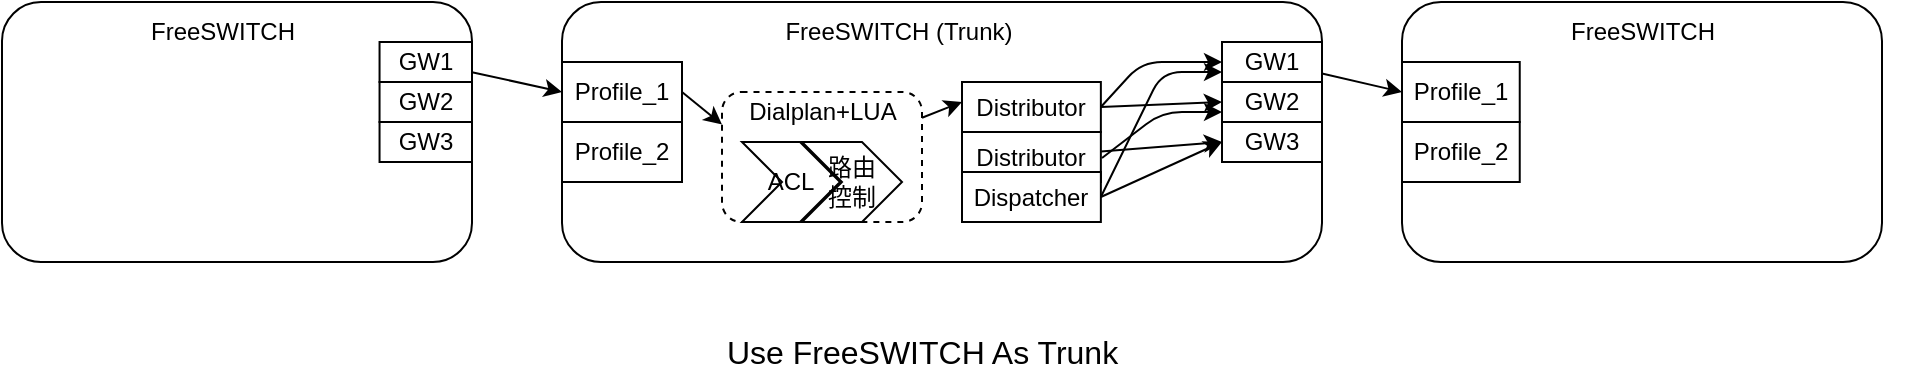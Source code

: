 <mxfile>
    <diagram id="8jhCQ4SDbN-4IpP3P45k" name="Page-1">
        <mxGraphModel dx="1309" dy="834" grid="1" gridSize="10" guides="1" tooltips="1" connect="1" arrows="1" fold="1" page="0" pageScale="1" pageWidth="850" pageHeight="1100" math="0" shadow="0">
            <root>
                <mxCell id="0"/>
                <mxCell id="1" parent="0"/>
                <mxCell id="92" value="" style="group" vertex="1" connectable="0" parent="1">
                    <mxGeometry x="240" y="370" width="960" height="190" as="geometry"/>
                </mxCell>
                <mxCell id="56" value="" style="group" parent="92" vertex="1" connectable="0">
                    <mxGeometry x="700" width="260" height="130" as="geometry"/>
                </mxCell>
                <mxCell id="23" value="" style="rounded=1;whiteSpace=wrap;html=1;" parent="56" vertex="1">
                    <mxGeometry width="240" height="130" as="geometry"/>
                </mxCell>
                <mxCell id="25" value="Profile_1" style="rounded=0;whiteSpace=wrap;html=1;" parent="56" vertex="1">
                    <mxGeometry y="30" width="58.868" height="30" as="geometry"/>
                </mxCell>
                <mxCell id="29" value="Profile_2" style="rounded=0;whiteSpace=wrap;html=1;" parent="56" vertex="1">
                    <mxGeometry y="60" width="58.868" height="30" as="geometry"/>
                </mxCell>
                <mxCell id="39" value="&lt;span style=&quot;&quot;&gt;FreeSWITCH&lt;/span&gt;" style="text;html=1;align=center;verticalAlign=middle;resizable=0;points=[];autosize=1;strokeColor=none;fillColor=none;" parent="56" vertex="1">
                    <mxGeometry x="70.002" width="100" height="30" as="geometry"/>
                </mxCell>
                <mxCell id="40" value="" style="rounded=1;whiteSpace=wrap;html=1;" parent="92" vertex="1">
                    <mxGeometry width="235" height="130" as="geometry"/>
                </mxCell>
                <mxCell id="41" value="&lt;span style=&quot;&quot;&gt;FreeSWITCH&lt;/span&gt;" style="text;html=1;align=center;verticalAlign=middle;resizable=0;points=[];autosize=1;strokeColor=none;fillColor=none;" parent="92" vertex="1">
                    <mxGeometry x="60.004" width="100" height="30" as="geometry"/>
                </mxCell>
                <mxCell id="43" value="GW1" style="rounded=0;whiteSpace=wrap;html=1;" parent="92" vertex="1">
                    <mxGeometry x="188.774" y="20" width="46.226" height="20" as="geometry"/>
                </mxCell>
                <mxCell id="44" value="GW2" style="rounded=0;whiteSpace=wrap;html=1;" parent="92" vertex="1">
                    <mxGeometry x="188.774" y="40" width="46.226" height="20" as="geometry"/>
                </mxCell>
                <mxCell id="45" value="GW3" style="rounded=0;whiteSpace=wrap;html=1;" parent="92" vertex="1">
                    <mxGeometry x="188.774" y="60" width="46.226" height="20" as="geometry"/>
                </mxCell>
                <mxCell id="70" style="edgeStyle=none;html=1;entryX=0;entryY=0.5;entryDx=0;entryDy=0;" parent="92" source="8" target="25" edge="1">
                    <mxGeometry relative="1" as="geometry"/>
                </mxCell>
                <mxCell id="4" value="" style="rounded=1;whiteSpace=wrap;html=1;container=0;" parent="92" vertex="1">
                    <mxGeometry x="280" width="380" height="130" as="geometry"/>
                </mxCell>
                <mxCell id="5" value="&lt;span style=&quot;&quot;&gt;FreeSWITCH (Trunk)&lt;/span&gt;" style="text;html=1;align=center;verticalAlign=middle;resizable=0;points=[];autosize=1;strokeColor=none;fillColor=none;container=0;" parent="92" vertex="1">
                    <mxGeometry x="378.302" width="140" height="30" as="geometry"/>
                </mxCell>
                <mxCell id="7" value="Profile_1" style="rounded=0;whiteSpace=wrap;html=1;container=0;" parent="92" vertex="1">
                    <mxGeometry x="280" y="30" width="60" height="30" as="geometry"/>
                </mxCell>
                <mxCell id="59" style="edgeStyle=none;html=1;entryX=0;entryY=0.5;entryDx=0;entryDy=0;" parent="92" source="43" target="7" edge="1">
                    <mxGeometry relative="1" as="geometry"/>
                </mxCell>
                <mxCell id="11" value="Profile_2" style="rounded=0;whiteSpace=wrap;html=1;container=0;" parent="92" vertex="1">
                    <mxGeometry x="280" y="60" width="60" height="30" as="geometry"/>
                </mxCell>
                <mxCell id="71" value="" style="group" parent="92" vertex="1" connectable="0">
                    <mxGeometry x="610" y="20" width="50" height="60" as="geometry"/>
                </mxCell>
                <mxCell id="8" value="GW1" style="rounded=0;whiteSpace=wrap;html=1;container=0;" parent="71" vertex="1">
                    <mxGeometry width="50.0" height="20" as="geometry"/>
                </mxCell>
                <mxCell id="9" value="GW2" style="rounded=0;whiteSpace=wrap;html=1;container=0;" parent="71" vertex="1">
                    <mxGeometry y="20" width="50.0" height="20" as="geometry"/>
                </mxCell>
                <mxCell id="10" value="GW3" style="rounded=0;whiteSpace=wrap;html=1;container=0;" parent="71" vertex="1">
                    <mxGeometry y="40" width="50.0" height="20" as="geometry"/>
                </mxCell>
                <mxCell id="72" value="" style="group" parent="92" vertex="1" connectable="0">
                    <mxGeometry x="480" y="40" width="69.43" height="70" as="geometry"/>
                </mxCell>
                <mxCell id="13" value="Distributor" style="rounded=0;whiteSpace=wrap;html=1;container=0;" parent="72" vertex="1">
                    <mxGeometry width="69.43" height="25" as="geometry"/>
                </mxCell>
                <mxCell id="14" value="Distributor" style="rounded=0;whiteSpace=wrap;html=1;container=0;" parent="72" vertex="1">
                    <mxGeometry y="25" width="69.43" height="25" as="geometry"/>
                </mxCell>
                <mxCell id="15" value="Dispatcher" style="rounded=0;whiteSpace=wrap;html=1;container=0;" parent="72" vertex="1">
                    <mxGeometry y="45" width="69.43" height="25" as="geometry"/>
                </mxCell>
                <mxCell id="16" style="edgeStyle=none;html=1;exitX=1;exitY=0.5;exitDx=0;exitDy=0;entryX=0;entryY=0.5;entryDx=0;entryDy=0;" parent="92" source="13" target="8" edge="1">
                    <mxGeometry relative="1" as="geometry">
                        <Array as="points">
                            <mxPoint x="570" y="30"/>
                        </Array>
                    </mxGeometry>
                </mxCell>
                <mxCell id="17" style="edgeStyle=none;html=1;exitX=1;exitY=0.5;exitDx=0;exitDy=0;entryX=0;entryY=0.5;entryDx=0;entryDy=0;" parent="92" source="13" target="9" edge="1">
                    <mxGeometry relative="1" as="geometry"/>
                </mxCell>
                <mxCell id="20" style="edgeStyle=none;html=1;entryX=0;entryY=0.5;entryDx=0;entryDy=0;" parent="92" source="14" target="10" edge="1">
                    <mxGeometry relative="1" as="geometry"/>
                </mxCell>
                <mxCell id="21" style="edgeStyle=none;html=1;entryX=0;entryY=0.75;entryDx=0;entryDy=0;exitX=1;exitY=0.5;exitDx=0;exitDy=0;" parent="92" source="15" target="8" edge="1">
                    <mxGeometry relative="1" as="geometry">
                        <Array as="points">
                            <mxPoint x="580" y="35"/>
                        </Array>
                    </mxGeometry>
                </mxCell>
                <mxCell id="22" style="edgeStyle=none;html=1;exitX=1;exitY=0.5;exitDx=0;exitDy=0;entryX=0;entryY=0.5;entryDx=0;entryDy=0;" parent="92" source="15" target="10" edge="1">
                    <mxGeometry relative="1" as="geometry"/>
                </mxCell>
                <mxCell id="73" style="edgeStyle=none;html=1;entryX=0;entryY=0.75;entryDx=0;entryDy=0;" parent="92" target="9" edge="1">
                    <mxGeometry relative="1" as="geometry">
                        <mxPoint x="550" y="78" as="sourcePoint"/>
                        <Array as="points">
                            <mxPoint x="580" y="55"/>
                        </Array>
                    </mxGeometry>
                </mxCell>
                <mxCell id="86" style="edgeStyle=none;html=1;" parent="92" source="75" edge="1">
                    <mxGeometry relative="1" as="geometry">
                        <mxPoint x="480" y="50" as="targetPoint"/>
                    </mxGeometry>
                </mxCell>
                <mxCell id="75" value="" style="rounded=1;whiteSpace=wrap;html=1;dashed=1;" parent="92" vertex="1">
                    <mxGeometry x="360" y="45" width="100" height="65" as="geometry"/>
                </mxCell>
                <mxCell id="84" style="edgeStyle=none;html=1;exitX=1;exitY=0.5;exitDx=0;exitDy=0;entryX=0;entryY=0.25;entryDx=0;entryDy=0;" parent="92" source="7" target="75" edge="1">
                    <mxGeometry relative="1" as="geometry"/>
                </mxCell>
                <mxCell id="76" value="Dialplan+LUA" style="text;html=1;align=center;verticalAlign=middle;resizable=0;points=[];autosize=1;strokeColor=none;fillColor=none;" parent="92" vertex="1">
                    <mxGeometry x="360" y="40" width="100" height="30" as="geometry"/>
                </mxCell>
                <mxCell id="80" value="" style="group" parent="92" vertex="1" connectable="0">
                    <mxGeometry x="370" y="70" width="80" height="40" as="geometry"/>
                </mxCell>
                <mxCell id="78" value="ACL" style="shape=step;perimeter=stepPerimeter;whiteSpace=wrap;html=1;fixedSize=1;" parent="80" vertex="1">
                    <mxGeometry width="49" height="40" as="geometry"/>
                </mxCell>
                <mxCell id="79" value="路由&lt;br&gt;控制" style="shape=step;perimeter=stepPerimeter;whiteSpace=wrap;html=1;fixedSize=1;" parent="80" vertex="1">
                    <mxGeometry x="30" width="50" height="40" as="geometry"/>
                </mxCell>
                <mxCell id="91" value="Use FreeSWITCH As Trunk&amp;nbsp;" style="text;html=1;strokeColor=none;fillColor=none;align=center;verticalAlign=middle;whiteSpace=wrap;rounded=0;dashed=1;fontSize=16;" parent="92" vertex="1">
                    <mxGeometry x="315" y="160" width="295" height="30" as="geometry"/>
                </mxCell>
            </root>
        </mxGraphModel>
    </diagram>
</mxfile>
